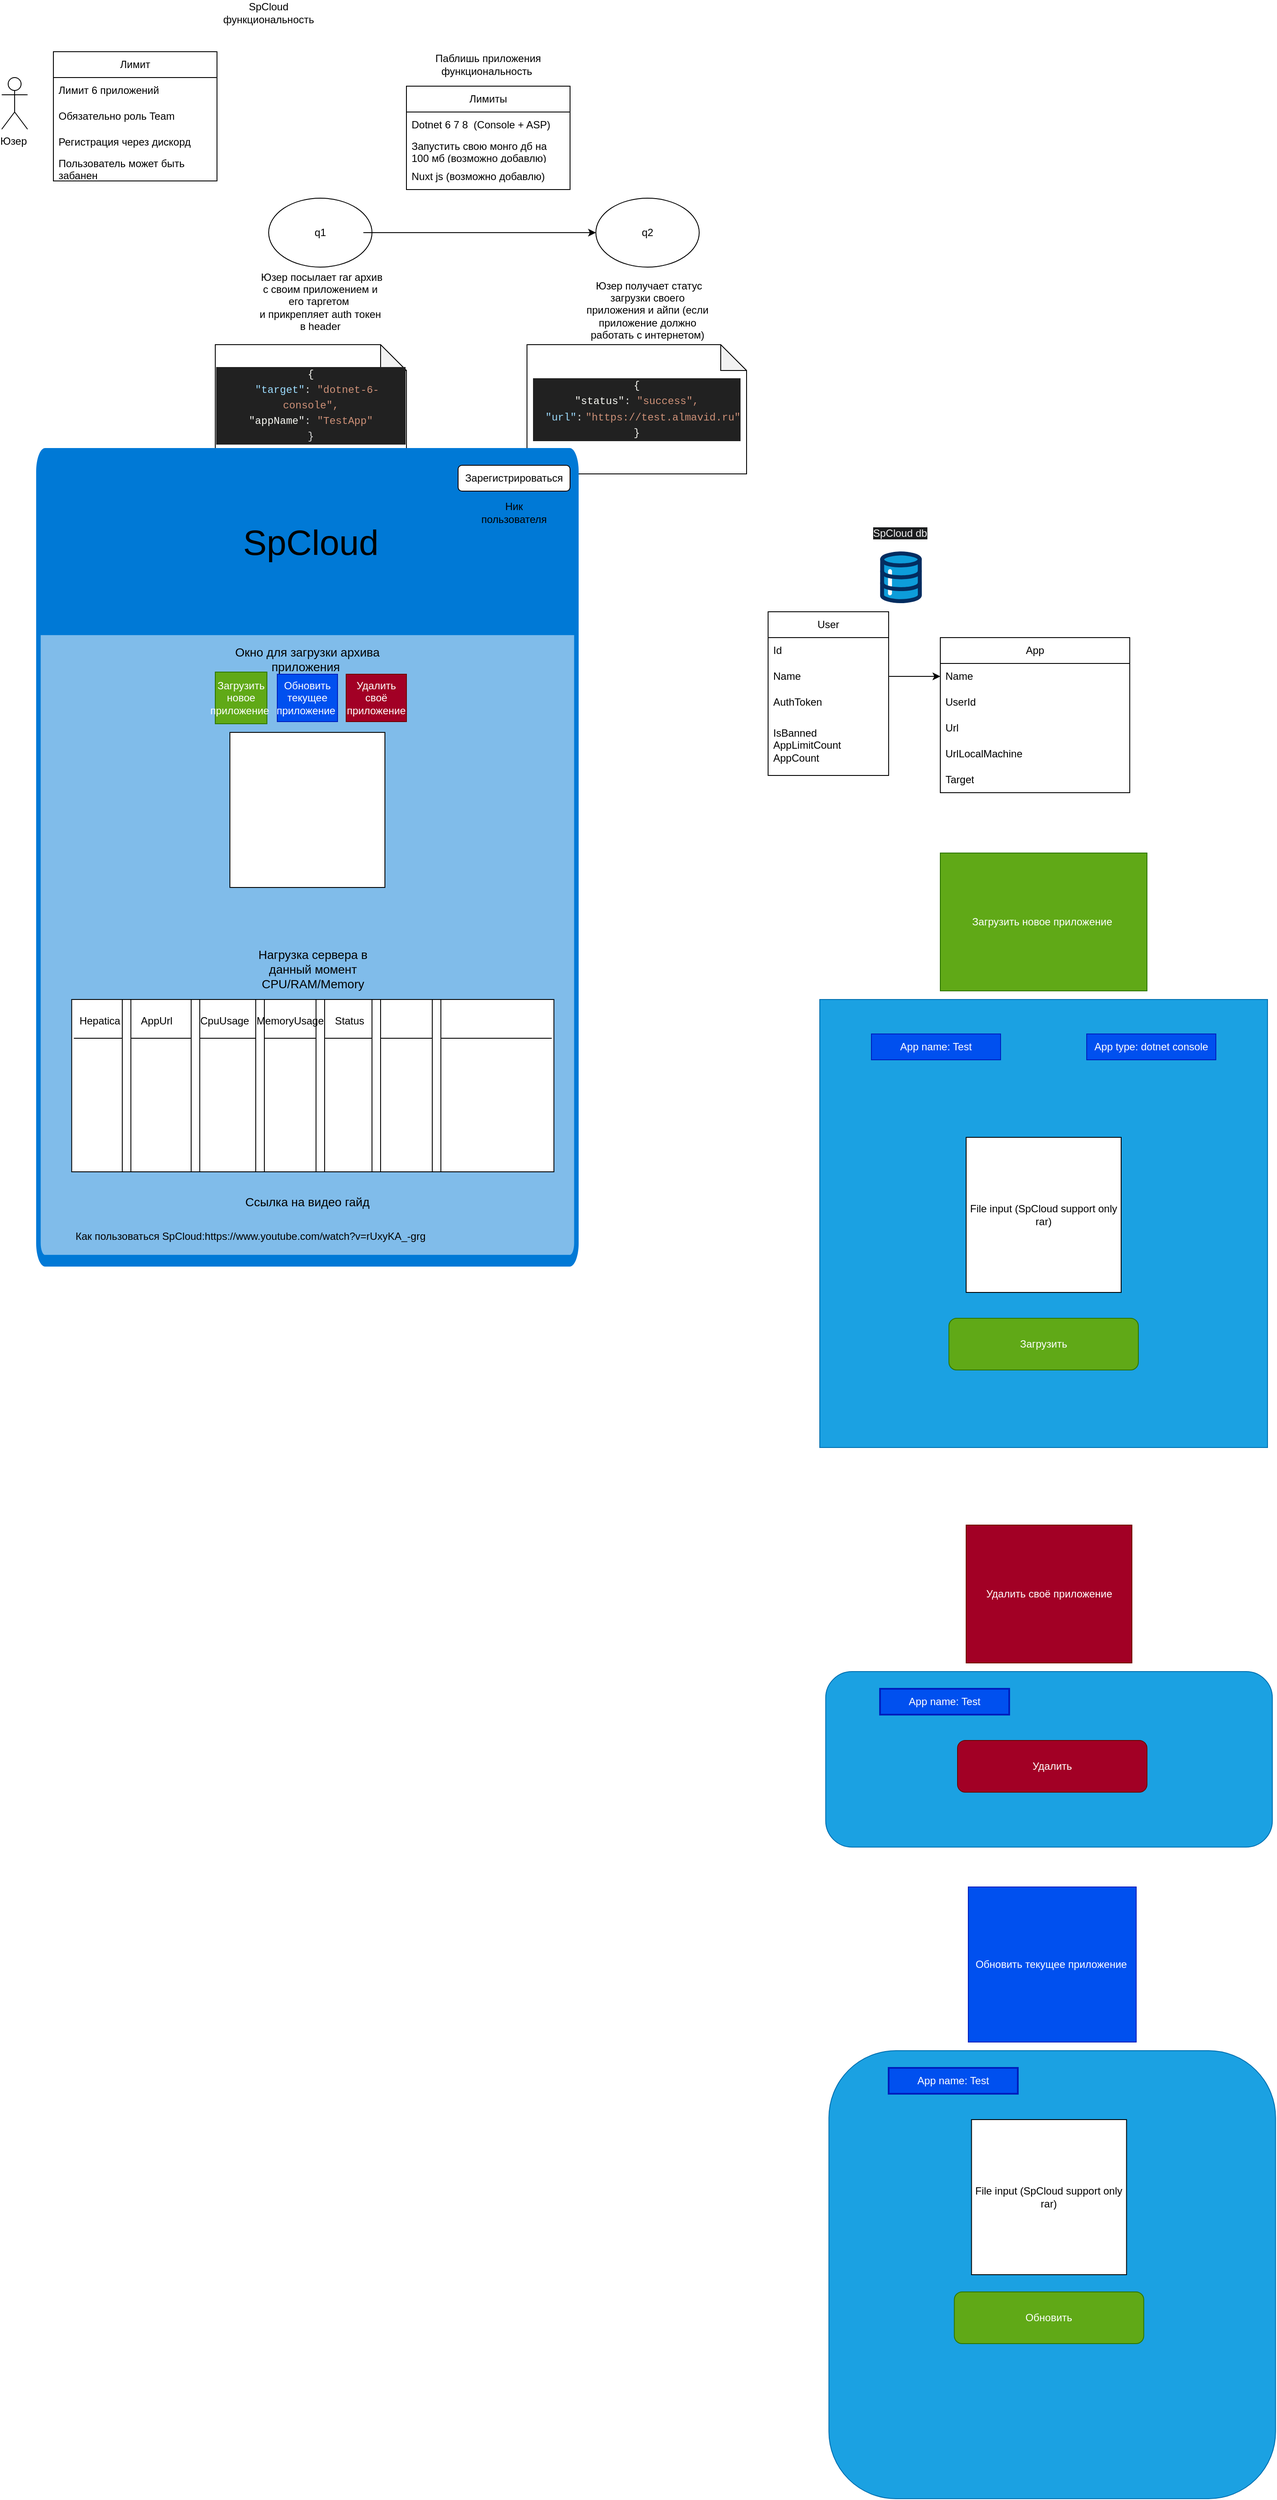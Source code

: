 <mxfile version="23.0.2" type="device">
  <diagram name="Page-1" id="Amrm0kvx0odSU5wdFRfC">
    <mxGraphModel dx="1593" dy="929" grid="1" gridSize="10" guides="1" tooltips="1" connect="1" arrows="1" fold="1" page="1" pageScale="1" pageWidth="850" pageHeight="1100" math="0" shadow="0">
      <root>
        <mxCell id="0" />
        <mxCell id="1" parent="0" />
        <mxCell id="masuSCkF3HdqrZElRDKO-8" value="SpСloud&lt;br&gt;функциональность" style="text;html=1;strokeColor=none;fillColor=none;align=center;verticalAlign=middle;whiteSpace=wrap;rounded=0;" parent="1" vertex="1">
          <mxGeometry x="310" y="90" width="160" height="30" as="geometry" />
        </mxCell>
        <mxCell id="masuSCkF3HdqrZElRDKO-9" value="Паблишь приложения функциональность&amp;nbsp;" style="text;html=1;strokeColor=none;fillColor=none;align=center;verticalAlign=middle;whiteSpace=wrap;rounded=0;" parent="1" vertex="1">
          <mxGeometry x="565" y="150" width="160" height="30" as="geometry" />
        </mxCell>
        <mxCell id="masuSCkF3HdqrZElRDKO-11" value="q1" style="ellipse;whiteSpace=wrap;html=1;" parent="1" vertex="1">
          <mxGeometry x="390" y="320" width="120" height="80" as="geometry" />
        </mxCell>
        <mxCell id="masuSCkF3HdqrZElRDKO-12" value="&amp;nbsp;Юзер посылает rar архив с своим приложением и его таргетом&amp;nbsp;&lt;br&gt;и прикрепляет auth токен в header" style="text;html=1;strokeColor=none;fillColor=none;align=center;verticalAlign=middle;whiteSpace=wrap;rounded=0;" parent="1" vertex="1">
          <mxGeometry x="375" y="390" width="150" height="100" as="geometry" />
        </mxCell>
        <mxCell id="masuSCkF3HdqrZElRDKO-14" value="" style="endArrow=classic;html=1;rounded=0;entryX=0;entryY=0.5;entryDx=0;entryDy=0;" parent="1" target="masuSCkF3HdqrZElRDKO-15" edge="1">
          <mxGeometry width="50" height="50" relative="1" as="geometry">
            <mxPoint x="500" y="360" as="sourcePoint" />
            <mxPoint x="650" y="360" as="targetPoint" />
          </mxGeometry>
        </mxCell>
        <mxCell id="masuSCkF3HdqrZElRDKO-15" value="q2" style="ellipse;whiteSpace=wrap;html=1;" parent="1" vertex="1">
          <mxGeometry x="770" y="320" width="120" height="80" as="geometry" />
        </mxCell>
        <mxCell id="vamjHUPJP5RwR4Vbvad3-3" value="Юзер&amp;nbsp;" style="shape=umlActor;verticalLabelPosition=bottom;verticalAlign=top;html=1;outlineConnect=0;" parent="1" vertex="1">
          <mxGeometry x="80" y="180" width="30" height="60" as="geometry" />
        </mxCell>
        <mxCell id="vamjHUPJP5RwR4Vbvad3-4" value="Лимит" style="swimlane;fontStyle=0;childLayout=stackLayout;horizontal=1;startSize=30;horizontalStack=0;resizeParent=1;resizeParentMax=0;resizeLast=0;collapsible=1;marginBottom=0;whiteSpace=wrap;html=1;" parent="1" vertex="1">
          <mxGeometry x="140" y="150" width="190" height="150" as="geometry" />
        </mxCell>
        <mxCell id="vamjHUPJP5RwR4Vbvad3-5" value="Лимит 6 приложений" style="text;strokeColor=none;fillColor=none;align=left;verticalAlign=middle;spacingLeft=4;spacingRight=4;overflow=hidden;points=[[0,0.5],[1,0.5]];portConstraint=eastwest;rotatable=0;whiteSpace=wrap;html=1;" parent="vamjHUPJP5RwR4Vbvad3-4" vertex="1">
          <mxGeometry y="30" width="190" height="30" as="geometry" />
        </mxCell>
        <mxCell id="vamjHUPJP5RwR4Vbvad3-6" value="Обязательно роль Team" style="text;strokeColor=none;fillColor=none;align=left;verticalAlign=middle;spacingLeft=4;spacingRight=4;overflow=hidden;points=[[0,0.5],[1,0.5]];portConstraint=eastwest;rotatable=0;whiteSpace=wrap;html=1;" parent="vamjHUPJP5RwR4Vbvad3-4" vertex="1">
          <mxGeometry y="60" width="190" height="30" as="geometry" />
        </mxCell>
        <mxCell id="vamjHUPJP5RwR4Vbvad3-7" value="Регистрация через дискорд" style="text;strokeColor=none;fillColor=none;align=left;verticalAlign=middle;spacingLeft=4;spacingRight=4;overflow=hidden;points=[[0,0.5],[1,0.5]];portConstraint=eastwest;rotatable=0;whiteSpace=wrap;html=1;" parent="vamjHUPJP5RwR4Vbvad3-4" vertex="1">
          <mxGeometry y="90" width="190" height="30" as="geometry" />
        </mxCell>
        <mxCell id="vamjHUPJP5RwR4Vbvad3-16" value="Пользователь может быть забанен" style="text;strokeColor=none;fillColor=none;align=left;verticalAlign=middle;spacingLeft=4;spacingRight=4;overflow=hidden;points=[[0,0.5],[1,0.5]];portConstraint=eastwest;rotatable=0;whiteSpace=wrap;html=1;" parent="vamjHUPJP5RwR4Vbvad3-4" vertex="1">
          <mxGeometry y="120" width="190" height="30" as="geometry" />
        </mxCell>
        <mxCell id="vamjHUPJP5RwR4Vbvad3-8" value="Лимиты" style="swimlane;fontStyle=0;childLayout=stackLayout;horizontal=1;startSize=30;horizontalStack=0;resizeParent=1;resizeParentMax=0;resizeLast=0;collapsible=1;marginBottom=0;whiteSpace=wrap;html=1;" parent="1" vertex="1">
          <mxGeometry x="550" y="190" width="190" height="120" as="geometry" />
        </mxCell>
        <mxCell id="vamjHUPJP5RwR4Vbvad3-9" value="Dotnet 6 7 8&amp;nbsp; (Console + ASP)" style="text;strokeColor=none;fillColor=none;align=left;verticalAlign=middle;spacingLeft=4;spacingRight=4;overflow=hidden;points=[[0,0.5],[1,0.5]];portConstraint=eastwest;rotatable=0;whiteSpace=wrap;html=1;" parent="vamjHUPJP5RwR4Vbvad3-8" vertex="1">
          <mxGeometry y="30" width="190" height="30" as="geometry" />
        </mxCell>
        <mxCell id="vamjHUPJP5RwR4Vbvad3-10" value="Запустить свою монго дб на 100 мб (возможно добавлю)" style="text;strokeColor=none;fillColor=none;align=left;verticalAlign=middle;spacingLeft=4;spacingRight=4;overflow=hidden;points=[[0,0.5],[1,0.5]];portConstraint=eastwest;rotatable=0;whiteSpace=wrap;html=1;" parent="vamjHUPJP5RwR4Vbvad3-8" vertex="1">
          <mxGeometry y="60" width="190" height="30" as="geometry" />
        </mxCell>
        <mxCell id="vamjHUPJP5RwR4Vbvad3-11" value="Nuxt js (возможно добавлю)" style="text;strokeColor=none;fillColor=none;align=left;verticalAlign=middle;spacingLeft=4;spacingRight=4;overflow=hidden;points=[[0,0.5],[1,0.5]];portConstraint=eastwest;rotatable=0;whiteSpace=wrap;html=1;" parent="vamjHUPJP5RwR4Vbvad3-8" vertex="1">
          <mxGeometry y="90" width="190" height="30" as="geometry" />
        </mxCell>
        <mxCell id="vamjHUPJP5RwR4Vbvad3-12" value="&lt;div style=&quot;color: rgb(248, 248, 242); background-color: rgb(33, 33, 33); font-family: IBMPlexMono, &amp;quot;Courier New&amp;quot;, monospace, Consolas, &amp;quot;Courier New&amp;quot;, monospace; line-height: 18px;&quot;&gt;&lt;div&gt;{&lt;/div&gt;&lt;div&gt;&amp;nbsp; &lt;span style=&quot;color: #9cdcfe;&quot;&gt;&quot;target&quot;&lt;/span&gt;&lt;span style=&quot;color: #dcdcdc;&quot;&gt;:&lt;/span&gt; &lt;span style=&quot;color: #ce9178;&quot;&gt;&quot;dotnet-6-console&quot;,&lt;/span&gt;&lt;/div&gt;&lt;div&gt;&quot;appName&quot;&lt;span style=&quot;color: rgb(220, 220, 220);&quot;&gt;:&lt;/span&gt;&amp;nbsp;&lt;span style=&quot;color: rgb(206, 145, 120);&quot;&gt;&quot;TestApp&quot;&lt;/span&gt;&lt;span style=&quot;color: #ce9178;&quot;&gt;&lt;br&gt;&lt;/span&gt;&lt;/div&gt;&lt;div&gt;&lt;span style=&quot;color: #dcdcdc;&quot;&gt;}&lt;/span&gt;&lt;/div&gt;&lt;/div&gt;" style="shape=note;whiteSpace=wrap;html=1;backgroundOutline=1;darkOpacity=0.05;" parent="1" vertex="1">
          <mxGeometry x="328" y="490" width="222" height="140" as="geometry" />
        </mxCell>
        <mxCell id="vamjHUPJP5RwR4Vbvad3-14" value="&amp;nbsp;Юзер получает статус загрузки своего приложения и айпи (если приложение должно работать с интернетом)" style="text;html=1;strokeColor=none;fillColor=none;align=center;verticalAlign=middle;whiteSpace=wrap;rounded=0;" parent="1" vertex="1">
          <mxGeometry x="755" y="400" width="150" height="100" as="geometry" />
        </mxCell>
        <mxCell id="vamjHUPJP5RwR4Vbvad3-15" value="&lt;div style=&quot;background-color: rgb(33, 33, 33); line-height: 18px;&quot;&gt;&lt;div style=&quot;color: rgb(248, 248, 242); font-family: IBMPlexMono, &amp;quot;Courier New&amp;quot;, monospace, Consolas, &amp;quot;Courier New&amp;quot;, monospace;&quot;&gt;{&lt;/div&gt;&lt;div style=&quot;color: rgb(248, 248, 242); font-family: IBMPlexMono, &amp;quot;Courier New&amp;quot;, monospace, Consolas, &amp;quot;Courier New&amp;quot;, monospace;&quot;&gt;&quot;status&quot;&lt;span style=&quot;color: rgb(220, 220, 220);&quot;&gt;:&lt;/span&gt;&amp;nbsp;&lt;span style=&quot;color: rgb(206, 145, 120);&quot;&gt;&quot;success&quot;,&lt;/span&gt;&lt;br&gt;&lt;/div&gt;&lt;div style=&quot;&quot;&gt;&lt;font face=&quot;IBMPlexMono, Courier New, monospace, Consolas, Courier New, monospace&quot; color=&quot;#f8f8f2&quot;&gt;&amp;nbsp; &lt;/font&gt;&lt;span style=&quot;color: rgb(156, 220, 254); font-family: IBMPlexMono, &amp;quot;Courier New&amp;quot;, monospace, Consolas, &amp;quot;Courier New&amp;quot;, monospace;&quot;&gt;&quot;url&quot;&lt;/span&gt;&lt;span style=&quot;color: rgb(220, 220, 220); font-family: IBMPlexMono, &amp;quot;Courier New&amp;quot;, monospace, Consolas, &amp;quot;Courier New&amp;quot;, monospace;&quot;&gt;:&lt;/span&gt; &lt;font face=&quot;IBMPlexMono, Courier New, monospace, Consolas, Courier New, monospace&quot; color=&quot;#ce9178&quot;&gt;&quot;https://test.almavid.ru&quot;&lt;/font&gt;&lt;/div&gt;&lt;div style=&quot;color: rgb(248, 248, 242); font-family: IBMPlexMono, &amp;quot;Courier New&amp;quot;, monospace, Consolas, &amp;quot;Courier New&amp;quot;, monospace;&quot;&gt;}&lt;/div&gt;&lt;/div&gt;" style="shape=note;whiteSpace=wrap;html=1;backgroundOutline=1;darkOpacity=0.05;" parent="1" vertex="1">
          <mxGeometry x="690" y="490" width="255" height="150" as="geometry" />
        </mxCell>
        <mxCell id="vamjHUPJP5RwR4Vbvad3-17" value="SpСloud UI" style="text;html=1;strokeColor=none;fillColor=none;align=center;verticalAlign=middle;whiteSpace=wrap;rounded=0;" parent="1" vertex="1">
          <mxGeometry x="355" y="700" width="160" height="30" as="geometry" />
        </mxCell>
        <mxCell id="vamjHUPJP5RwR4Vbvad3-18" value="" style="html=1;whiteSpace=wrap;strokeColor=none;fillColor=#0079D6;labelPosition=center;verticalLabelPosition=middle;verticalAlign=top;align=center;fontSize=12;outlineConnect=0;spacingTop=-6;fontColor=#FFFFFF;sketch=0;shape=mxgraph.sitemap.page;" parent="1" vertex="1">
          <mxGeometry x="120" y="610" width="630" height="950" as="geometry" />
        </mxCell>
        <mxCell id="vamjHUPJP5RwR4Vbvad3-21" value="Зарегистрироваться" style="rounded=1;whiteSpace=wrap;html=1;" parent="1" vertex="1">
          <mxGeometry x="610" y="630" width="130" height="30" as="geometry" />
        </mxCell>
        <mxCell id="vamjHUPJP5RwR4Vbvad3-22" value="Ник пользователя" style="text;html=1;strokeColor=none;fillColor=none;align=center;verticalAlign=middle;whiteSpace=wrap;rounded=0;" parent="1" vertex="1">
          <mxGeometry x="645" y="670" width="60" height="30" as="geometry" />
        </mxCell>
        <mxCell id="vamjHUPJP5RwR4Vbvad3-23" value="&lt;font style=&quot;font-size: 14px;&quot;&gt;Нагрузка сервера в данный момент CPU/RAM/Memory&lt;/font&gt;" style="text;html=1;strokeColor=none;fillColor=none;align=center;verticalAlign=middle;whiteSpace=wrap;rounded=0;" parent="1" vertex="1">
          <mxGeometry x="368.75" y="1190" width="145" height="50" as="geometry" />
        </mxCell>
        <mxCell id="vamjHUPJP5RwR4Vbvad3-24" value="" style="rounded=0;whiteSpace=wrap;html=1;" parent="1" vertex="1">
          <mxGeometry x="161.25" y="1250" width="560" height="200" as="geometry" />
        </mxCell>
        <mxCell id="vamjHUPJP5RwR4Vbvad3-26" value="" style="line;strokeWidth=1;rotatable=0;dashed=0;labelPosition=right;align=left;verticalAlign=middle;spacingTop=0;spacingLeft=6;points=[];portConstraint=eastwest;" parent="1" vertex="1">
          <mxGeometry x="163.75" y="1290" width="555" height="10" as="geometry" />
        </mxCell>
        <mxCell id="vamjHUPJP5RwR4Vbvad3-28" value="" style="html=1;points=[[0,0,0,0,5],[0,1,0,0,-5],[1,0,0,0,5],[1,1,0,0,-5]];perimeter=orthogonalPerimeter;outlineConnect=0;targetShapes=umlLifeline;portConstraint=eastwest;newEdgeStyle={&quot;curved&quot;:0,&quot;rounded&quot;:0};" parent="1" vertex="1">
          <mxGeometry x="220" y="1250" width="10" height="200" as="geometry" />
        </mxCell>
        <mxCell id="vamjHUPJP5RwR4Vbvad3-29" value="Hepatica" style="text;html=1;strokeColor=none;fillColor=none;align=center;verticalAlign=middle;whiteSpace=wrap;rounded=0;" parent="1" vertex="1">
          <mxGeometry x="163.75" y="1260" width="60" height="30" as="geometry" />
        </mxCell>
        <mxCell id="vamjHUPJP5RwR4Vbvad3-30" value="" style="html=1;points=[[0,0,0,0,5],[0,1,0,0,-5],[1,0,0,0,5],[1,1,0,0,-5]];perimeter=orthogonalPerimeter;outlineConnect=0;targetShapes=umlLifeline;portConstraint=eastwest;newEdgeStyle={&quot;curved&quot;:0,&quot;rounded&quot;:0};" parent="1" vertex="1">
          <mxGeometry x="300" y="1250" width="10" height="200" as="geometry" />
        </mxCell>
        <mxCell id="vamjHUPJP5RwR4Vbvad3-31" value="" style="html=1;points=[[0,0,0,0,5],[0,1,0,0,-5],[1,0,0,0,5],[1,1,0,0,-5]];perimeter=orthogonalPerimeter;outlineConnect=0;targetShapes=umlLifeline;portConstraint=eastwest;newEdgeStyle={&quot;curved&quot;:0,&quot;rounded&quot;:0};" parent="1" vertex="1">
          <mxGeometry x="375" y="1250" width="10" height="200" as="geometry" />
        </mxCell>
        <mxCell id="vamjHUPJP5RwR4Vbvad3-32" value="" style="html=1;points=[[0,0,0,0,5],[0,1,0,0,-5],[1,0,0,0,5],[1,1,0,0,-5]];perimeter=orthogonalPerimeter;outlineConnect=0;targetShapes=umlLifeline;portConstraint=eastwest;newEdgeStyle={&quot;curved&quot;:0,&quot;rounded&quot;:0};" parent="1" vertex="1">
          <mxGeometry x="445" y="1250" width="10" height="200" as="geometry" />
        </mxCell>
        <mxCell id="vamjHUPJP5RwR4Vbvad3-33" value="" style="html=1;points=[[0,0,0,0,5],[0,1,0,0,-5],[1,0,0,0,5],[1,1,0,0,-5]];perimeter=orthogonalPerimeter;outlineConnect=0;targetShapes=umlLifeline;portConstraint=eastwest;newEdgeStyle={&quot;curved&quot;:0,&quot;rounded&quot;:0};" parent="1" vertex="1">
          <mxGeometry x="510" y="1250" width="10" height="200" as="geometry" />
        </mxCell>
        <mxCell id="vamjHUPJP5RwR4Vbvad3-34" value="" style="html=1;points=[[0,0,0,0,5],[0,1,0,0,-5],[1,0,0,0,5],[1,1,0,0,-5]];perimeter=orthogonalPerimeter;outlineConnect=0;targetShapes=umlLifeline;portConstraint=eastwest;newEdgeStyle={&quot;curved&quot;:0,&quot;rounded&quot;:0};" parent="1" vertex="1">
          <mxGeometry x="580" y="1250" width="10" height="200" as="geometry" />
        </mxCell>
        <mxCell id="vamjHUPJP5RwR4Vbvad3-35" value="AppUrl" style="text;html=1;strokeColor=none;fillColor=none;align=center;verticalAlign=middle;whiteSpace=wrap;rounded=0;" parent="1" vertex="1">
          <mxGeometry x="230" y="1260" width="60" height="30" as="geometry" />
        </mxCell>
        <mxCell id="vamjHUPJP5RwR4Vbvad3-37" value="CpuUsage" style="text;html=1;strokeColor=none;fillColor=none;align=center;verticalAlign=middle;whiteSpace=wrap;rounded=0;" parent="1" vertex="1">
          <mxGeometry x="308.75" y="1260" width="60" height="30" as="geometry" />
        </mxCell>
        <mxCell id="vamjHUPJP5RwR4Vbvad3-38" value="MemoryUsage" style="text;html=1;strokeColor=none;fillColor=none;align=center;verticalAlign=middle;whiteSpace=wrap;rounded=0;" parent="1" vertex="1">
          <mxGeometry x="385" y="1260" width="60" height="30" as="geometry" />
        </mxCell>
        <mxCell id="vamjHUPJP5RwR4Vbvad3-39" value="Status" style="text;html=1;strokeColor=none;fillColor=none;align=center;verticalAlign=middle;whiteSpace=wrap;rounded=0;" parent="1" vertex="1">
          <mxGeometry x="453.75" y="1260" width="60" height="30" as="geometry" />
        </mxCell>
        <mxCell id="vamjHUPJP5RwR4Vbvad3-40" value="&lt;font style=&quot;font-size: 14px;&quot;&gt;Окно для загрузки архива приложения&amp;nbsp;&lt;/font&gt;" style="text;html=1;strokeColor=none;fillColor=none;align=center;verticalAlign=middle;whiteSpace=wrap;rounded=0;" parent="1" vertex="1">
          <mxGeometry x="335" y="840" width="200" height="30" as="geometry" />
        </mxCell>
        <mxCell id="vamjHUPJP5RwR4Vbvad3-41" value="&lt;font style=&quot;font-size: 14px;&quot;&gt;Ссылка на видео гайд&lt;/font&gt;" style="text;html=1;strokeColor=none;fillColor=none;align=center;verticalAlign=middle;whiteSpace=wrap;rounded=0;" parent="1" vertex="1">
          <mxGeometry x="335" y="1470" width="200" height="30" as="geometry" />
        </mxCell>
        <mxCell id="vamjHUPJP5RwR4Vbvad3-42" value="Как пользоваться SpCloud:https://www.youtube.com/watch?v=rUxyKA_-grg" style="text;html=1;strokeColor=none;fillColor=none;align=center;verticalAlign=middle;whiteSpace=wrap;rounded=0;" parent="1" vertex="1">
          <mxGeometry x="161.25" y="1510" width="416.25" height="30" as="geometry" />
        </mxCell>
        <mxCell id="vamjHUPJP5RwR4Vbvad3-43" value="" style="verticalLabelPosition=bottom;aspect=fixed;html=1;shape=mxgraph.salesforce.data;" parent="1" vertex="1">
          <mxGeometry x="1100" y="730" width="48.6" height="60" as="geometry" />
        </mxCell>
        <mxCell id="vamjHUPJP5RwR4Vbvad3-44" value="&lt;span style=&quot;color: rgb(240, 240, 240); font-family: Helvetica; font-size: 12px; font-style: normal; font-variant-ligatures: normal; font-variant-caps: normal; font-weight: 400; letter-spacing: normal; orphans: 2; text-align: center; text-indent: 0px; text-transform: none; widows: 2; word-spacing: 0px; -webkit-text-stroke-width: 0px; background-color: rgb(27, 29, 30); text-decoration-thickness: initial; text-decoration-style: initial; text-decoration-color: initial; float: none; display: inline !important;&quot;&gt;SpСloud db&lt;/span&gt;" style="text;whiteSpace=wrap;html=1;" parent="1" vertex="1">
          <mxGeometry x="1090" y="695" width="90" height="40" as="geometry" />
        </mxCell>
        <mxCell id="vamjHUPJP5RwR4Vbvad3-45" value="User" style="swimlane;fontStyle=0;childLayout=stackLayout;horizontal=1;startSize=30;horizontalStack=0;resizeParent=1;resizeParentMax=0;resizeLast=0;collapsible=1;marginBottom=0;whiteSpace=wrap;html=1;" parent="1" vertex="1">
          <mxGeometry x="970" y="800" width="140" height="190" as="geometry" />
        </mxCell>
        <mxCell id="vamjHUPJP5RwR4Vbvad3-46" value="Id&lt;br&gt;" style="text;strokeColor=none;fillColor=none;align=left;verticalAlign=middle;spacingLeft=4;spacingRight=4;overflow=hidden;points=[[0,0.5],[1,0.5]];portConstraint=eastwest;rotatable=0;whiteSpace=wrap;html=1;" parent="vamjHUPJP5RwR4Vbvad3-45" vertex="1">
          <mxGeometry y="30" width="140" height="30" as="geometry" />
        </mxCell>
        <mxCell id="vamjHUPJP5RwR4Vbvad3-49" value="Name" style="text;strokeColor=none;fillColor=none;align=left;verticalAlign=middle;spacingLeft=4;spacingRight=4;overflow=hidden;points=[[0,0.5],[1,0.5]];portConstraint=eastwest;rotatable=0;whiteSpace=wrap;html=1;" parent="vamjHUPJP5RwR4Vbvad3-45" vertex="1">
          <mxGeometry y="60" width="140" height="30" as="geometry" />
        </mxCell>
        <mxCell id="vamjHUPJP5RwR4Vbvad3-47" value="AuthToken" style="text;strokeColor=none;fillColor=none;align=left;verticalAlign=middle;spacingLeft=4;spacingRight=4;overflow=hidden;points=[[0,0.5],[1,0.5]];portConstraint=eastwest;rotatable=0;whiteSpace=wrap;html=1;" parent="vamjHUPJP5RwR4Vbvad3-45" vertex="1">
          <mxGeometry y="90" width="140" height="30" as="geometry" />
        </mxCell>
        <mxCell id="vamjHUPJP5RwR4Vbvad3-50" value="IsBanned&lt;br&gt;AppLimitCount&lt;br&gt;AppCount" style="text;strokeColor=none;fillColor=none;align=left;verticalAlign=middle;spacingLeft=4;spacingRight=4;overflow=hidden;points=[[0,0.5],[1,0.5]];portConstraint=eastwest;rotatable=0;whiteSpace=wrap;html=1;" parent="vamjHUPJP5RwR4Vbvad3-45" vertex="1">
          <mxGeometry y="120" width="140" height="70" as="geometry" />
        </mxCell>
        <mxCell id="vamjHUPJP5RwR4Vbvad3-51" value="" style="whiteSpace=wrap;html=1;aspect=fixed;" parent="1" vertex="1">
          <mxGeometry x="345" y="940" width="180" height="180" as="geometry" />
        </mxCell>
        <mxCell id="vamjHUPJP5RwR4Vbvad3-52" value="&lt;font style=&quot;font-size: 41px;&quot;&gt;SpСloud&lt;/font&gt;" style="text;html=1;strokeColor=none;fillColor=none;align=center;verticalAlign=middle;whiteSpace=wrap;rounded=0;" parent="1" vertex="1">
          <mxGeometry x="409" y="705" width="60" height="30" as="geometry" />
        </mxCell>
        <mxCell id="vamjHUPJP5RwR4Vbvad3-53" value="App" style="swimlane;fontStyle=0;childLayout=stackLayout;horizontal=1;startSize=30;horizontalStack=0;resizeParent=1;resizeParentMax=0;resizeLast=0;collapsible=1;marginBottom=0;whiteSpace=wrap;html=1;" parent="1" vertex="1">
          <mxGeometry x="1170" y="830" width="220" height="180" as="geometry" />
        </mxCell>
        <mxCell id="vamjHUPJP5RwR4Vbvad3-55" value="Name" style="text;strokeColor=none;fillColor=none;align=left;verticalAlign=middle;spacingLeft=4;spacingRight=4;overflow=hidden;points=[[0,0.5],[1,0.5]];portConstraint=eastwest;rotatable=0;whiteSpace=wrap;html=1;" parent="vamjHUPJP5RwR4Vbvad3-53" vertex="1">
          <mxGeometry y="30" width="220" height="30" as="geometry" />
        </mxCell>
        <mxCell id="siBud0lxFuAxErJTvobO-3" value="UserId" style="text;strokeColor=none;fillColor=none;align=left;verticalAlign=middle;spacingLeft=4;spacingRight=4;overflow=hidden;points=[[0,0.5],[1,0.5]];portConstraint=eastwest;rotatable=0;whiteSpace=wrap;html=1;" parent="vamjHUPJP5RwR4Vbvad3-53" vertex="1">
          <mxGeometry y="60" width="220" height="30" as="geometry" />
        </mxCell>
        <mxCell id="vamjHUPJP5RwR4Vbvad3-56" value="Url" style="text;strokeColor=none;fillColor=none;align=left;verticalAlign=middle;spacingLeft=4;spacingRight=4;overflow=hidden;points=[[0,0.5],[1,0.5]];portConstraint=eastwest;rotatable=0;whiteSpace=wrap;html=1;" parent="vamjHUPJP5RwR4Vbvad3-53" vertex="1">
          <mxGeometry y="90" width="220" height="30" as="geometry" />
        </mxCell>
        <mxCell id="siBud0lxFuAxErJTvobO-1" value="UrlLocalMachine" style="text;strokeColor=none;fillColor=none;align=left;verticalAlign=middle;spacingLeft=4;spacingRight=4;overflow=hidden;points=[[0,0.5],[1,0.5]];portConstraint=eastwest;rotatable=0;whiteSpace=wrap;html=1;" parent="vamjHUPJP5RwR4Vbvad3-53" vertex="1">
          <mxGeometry y="120" width="220" height="30" as="geometry" />
        </mxCell>
        <mxCell id="siBud0lxFuAxErJTvobO-2" value="Target" style="text;strokeColor=none;fillColor=none;align=left;verticalAlign=middle;spacingLeft=4;spacingRight=4;overflow=hidden;points=[[0,0.5],[1,0.5]];portConstraint=eastwest;rotatable=0;whiteSpace=wrap;html=1;" parent="vamjHUPJP5RwR4Vbvad3-53" vertex="1">
          <mxGeometry y="150" width="220" height="30" as="geometry" />
        </mxCell>
        <mxCell id="vamjHUPJP5RwR4Vbvad3-58" value="" style="edgeStyle=orthogonalEdgeStyle;rounded=0;orthogonalLoop=1;jettySize=auto;html=1;entryX=0;entryY=0.5;entryDx=0;entryDy=0;" parent="1" source="vamjHUPJP5RwR4Vbvad3-49" target="vamjHUPJP5RwR4Vbvad3-55" edge="1">
          <mxGeometry relative="1" as="geometry" />
        </mxCell>
        <mxCell id="siBud0lxFuAxErJTvobO-5" value="Обновить текущее приложение&amp;nbsp;" style="text;html=1;strokeColor=#001DBC;fillColor=#0050ef;align=center;verticalAlign=middle;whiteSpace=wrap;rounded=0;fontColor=#ffffff;" parent="1" vertex="1">
          <mxGeometry x="400" y="872.5" width="70" height="55" as="geometry" />
        </mxCell>
        <mxCell id="siBud0lxFuAxErJTvobO-6" value="Загрузить новое приложение&amp;nbsp;" style="text;html=1;strokeColor=#2D7600;fillColor=#60a917;align=center;verticalAlign=middle;whiteSpace=wrap;rounded=0;fontColor=#ffffff;" parent="1" vertex="1">
          <mxGeometry x="328" y="870" width="60" height="60" as="geometry" />
        </mxCell>
        <mxCell id="z0wMfMEwee2VdXHU60ub-1" value="Удалить своё приложение" style="text;html=1;strokeColor=#6F0000;fillColor=#a20025;align=center;verticalAlign=middle;whiteSpace=wrap;rounded=0;fontColor=#ffffff;" vertex="1" parent="1">
          <mxGeometry x="480" y="872.5" width="70" height="55" as="geometry" />
        </mxCell>
        <mxCell id="z0wMfMEwee2VdXHU60ub-3" value="Загрузить новое приложение&amp;nbsp;" style="text;html=1;strokeColor=#2D7600;fillColor=#60a917;align=center;verticalAlign=middle;whiteSpace=wrap;rounded=0;fontColor=#ffffff;" vertex="1" parent="1">
          <mxGeometry x="1170" y="1080" width="240" height="160" as="geometry" />
        </mxCell>
        <mxCell id="z0wMfMEwee2VdXHU60ub-4" value="" style="whiteSpace=wrap;html=1;aspect=fixed;fillColor=#1ba1e2;strokeColor=#006EAF;fontColor=#ffffff;" vertex="1" parent="1">
          <mxGeometry x="1030" y="1250" width="520" height="520" as="geometry" />
        </mxCell>
        <mxCell id="z0wMfMEwee2VdXHU60ub-5" value="App name: Test" style="text;html=1;strokeColor=#001DBC;fillColor=#0050ef;align=center;verticalAlign=middle;whiteSpace=wrap;rounded=0;fontColor=#ffffff;" vertex="1" parent="1">
          <mxGeometry x="1090" y="1290" width="150" height="30" as="geometry" />
        </mxCell>
        <mxCell id="z0wMfMEwee2VdXHU60ub-7" value="App type: dotnet console" style="text;html=1;strokeColor=#001DBC;fillColor=#0050ef;align=center;verticalAlign=middle;whiteSpace=wrap;rounded=0;fontColor=#ffffff;" vertex="1" parent="1">
          <mxGeometry x="1340" y="1290" width="150" height="30" as="geometry" />
        </mxCell>
        <mxCell id="z0wMfMEwee2VdXHU60ub-8" value="File input (SpCloud support only rar)" style="whiteSpace=wrap;html=1;aspect=fixed;" vertex="1" parent="1">
          <mxGeometry x="1200" y="1410" width="180" height="180" as="geometry" />
        </mxCell>
        <mxCell id="z0wMfMEwee2VdXHU60ub-9" value="Удалить своё приложение" style="text;html=1;strokeColor=#6F0000;fillColor=#a20025;align=center;verticalAlign=middle;whiteSpace=wrap;rounded=0;fontColor=#ffffff;" vertex="1" parent="1">
          <mxGeometry x="1200" y="1860" width="192.5" height="160" as="geometry" />
        </mxCell>
        <mxCell id="z0wMfMEwee2VdXHU60ub-22" value="" style="rounded=1;whiteSpace=wrap;html=1;fillColor=#1ba1e2;fontColor=#ffffff;strokeColor=#006EAF;" vertex="1" parent="1">
          <mxGeometry x="1036.88" y="2030" width="518.75" height="203.75" as="geometry" />
        </mxCell>
        <mxCell id="z0wMfMEwee2VdXHU60ub-11" value="App name: Test" style="text;html=1;strokeColor=#001DBC;fillColor=#0050ef;align=center;verticalAlign=middle;whiteSpace=wrap;rounded=0;fontColor=#ffffff;strokeWidth=2;perimeterSpacing=1;" vertex="1" parent="1">
          <mxGeometry x="1100" y="2050" width="150" height="30" as="geometry" />
        </mxCell>
        <mxCell id="z0wMfMEwee2VdXHU60ub-15" value="Загрузить" style="rounded=1;whiteSpace=wrap;html=1;fillColor=#60a917;fontColor=#ffffff;strokeColor=#2D7600;" vertex="1" parent="1">
          <mxGeometry x="1180" y="1620" width="220" height="60" as="geometry" />
        </mxCell>
        <mxCell id="z0wMfMEwee2VdXHU60ub-16" value="Удалить" style="rounded=1;whiteSpace=wrap;html=1;fillColor=#a20025;fontColor=#ffffff;strokeColor=#6F0000;" vertex="1" parent="1">
          <mxGeometry x="1190" y="2110" width="220" height="60" as="geometry" />
        </mxCell>
        <mxCell id="z0wMfMEwee2VdXHU60ub-23" value="Обновить текущее приложение&amp;nbsp;" style="text;html=1;strokeColor=#001DBC;fillColor=#0050ef;align=center;verticalAlign=middle;whiteSpace=wrap;rounded=0;fontColor=#ffffff;" vertex="1" parent="1">
          <mxGeometry x="1202.5" y="2280" width="195" height="180" as="geometry" />
        </mxCell>
        <mxCell id="z0wMfMEwee2VdXHU60ub-24" value="" style="rounded=1;whiteSpace=wrap;html=1;fillColor=#1ba1e2;fontColor=#ffffff;strokeColor=#006EAF;" vertex="1" parent="1">
          <mxGeometry x="1040.62" y="2470" width="518.75" height="520" as="geometry" />
        </mxCell>
        <mxCell id="z0wMfMEwee2VdXHU60ub-25" value="App name: Test" style="text;html=1;strokeColor=#001DBC;fillColor=#0050ef;align=center;verticalAlign=middle;whiteSpace=wrap;rounded=0;fontColor=#ffffff;strokeWidth=2;perimeterSpacing=1;" vertex="1" parent="1">
          <mxGeometry x="1110" y="2490" width="150" height="30" as="geometry" />
        </mxCell>
        <mxCell id="z0wMfMEwee2VdXHU60ub-26" value="Обновить" style="rounded=1;whiteSpace=wrap;html=1;fillColor=#60a917;fontColor=#ffffff;strokeColor=#2D7600;" vertex="1" parent="1">
          <mxGeometry x="1186.26" y="2750" width="220" height="60" as="geometry" />
        </mxCell>
        <mxCell id="z0wMfMEwee2VdXHU60ub-27" value="File input (SpCloud support only rar)" style="whiteSpace=wrap;html=1;aspect=fixed;" vertex="1" parent="1">
          <mxGeometry x="1206.25" y="2550" width="180" height="180" as="geometry" />
        </mxCell>
      </root>
    </mxGraphModel>
  </diagram>
</mxfile>

